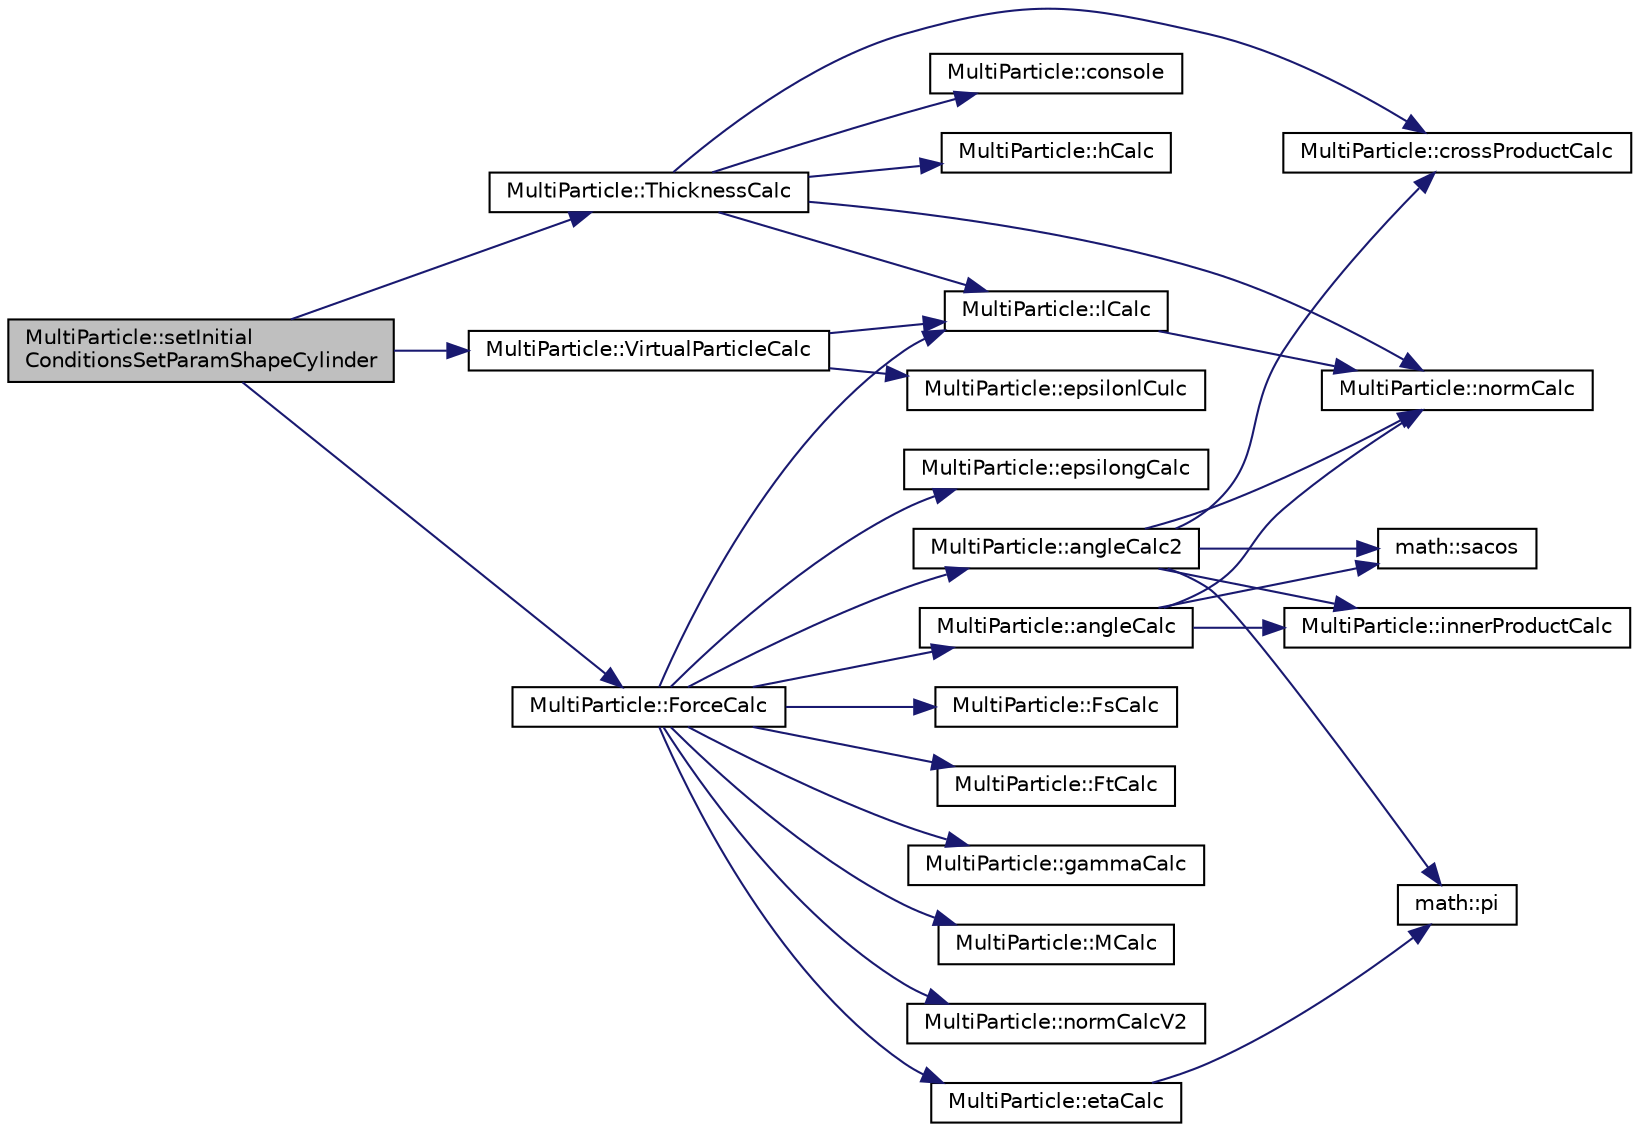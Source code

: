 digraph "MultiParticle::setInitialConditionsSetParamShapeCylinder"
{
 // LATEX_PDF_SIZE
  edge [fontname="Helvetica",fontsize="10",labelfontname="Helvetica",labelfontsize="10"];
  node [fontname="Helvetica",fontsize="10",shape=record];
  rankdir="LR";
  Node1 [label="MultiParticle::setInitial\lConditionsSetParamShapeCylinder",height=0.2,width=0.4,color="black", fillcolor="grey75", style="filled", fontcolor="black",tooltip="形状がCylinderの場合の初期値を指定する"];
  Node1 -> Node2 [color="midnightblue",fontsize="10",style="solid",fontname="Helvetica"];
  Node2 [label="MultiParticle::ForceCalc",height=0.2,width=0.4,color="black", fillcolor="white", style="filled",URL="$classMultiParticle.html#a173d54a7d555cc1fa844a0b9f77f74c6",tooltip="Calclate force per particles. (各粒子での力とそれを求めるために必要な値を計算する)"];
  Node2 -> Node3 [color="midnightblue",fontsize="10",style="solid",fontname="Helvetica"];
  Node3 [label="MultiParticle::angleCalc",height=0.2,width=0.4,color="black", fillcolor="white", style="filled",URL="$classMultiParticle.html#a1bb331b0c4656bb440072cbc55432e9d",tooltip="せん断角度 βを求める"];
  Node3 -> Node4 [color="midnightblue",fontsize="10",style="solid",fontname="Helvetica"];
  Node4 [label="MultiParticle::innerProductCalc",height=0.2,width=0.4,color="black", fillcolor="white", style="filled",URL="$classMultiParticle.html#a8de89b30f389edef9fb92c9c5d574431",tooltip="内積を計算する"];
  Node3 -> Node5 [color="midnightblue",fontsize="10",style="solid",fontname="Helvetica"];
  Node5 [label="MultiParticle::normCalc",height=0.2,width=0.4,color="black", fillcolor="white", style="filled",URL="$classMultiParticle.html#a170c3f0696ecc6d8304da90e9403be3a",tooltip="Calclate length (長さを計算する)"];
  Node3 -> Node6 [color="midnightblue",fontsize="10",style="solid",fontname="Helvetica"];
  Node6 [label="math::sacos",height=0.2,width=0.4,color="black", fillcolor="white", style="filled",URL="$namespacemath.html#a489f1ea9d876f182e9bf893091fad820",tooltip="安全なarc cos. 戻り値がnanにならない"];
  Node2 -> Node7 [color="midnightblue",fontsize="10",style="solid",fontname="Helvetica"];
  Node7 [label="MultiParticle::angleCalc2",height=0.2,width=0.4,color="black", fillcolor="white", style="filled",URL="$classMultiParticle.html#a6abb4929f11bab7a918abfd387210934",tooltip="曲げ角度 αを求める"];
  Node7 -> Node8 [color="midnightblue",fontsize="10",style="solid",fontname="Helvetica"];
  Node8 [label="MultiParticle::crossProductCalc",height=0.2,width=0.4,color="black", fillcolor="white", style="filled",URL="$classMultiParticle.html#a91bb84e5ac5b718950e0cee264f07454",tooltip="外積を計算する"];
  Node7 -> Node4 [color="midnightblue",fontsize="10",style="solid",fontname="Helvetica"];
  Node7 -> Node5 [color="midnightblue",fontsize="10",style="solid",fontname="Helvetica"];
  Node7 -> Node9 [color="midnightblue",fontsize="10",style="solid",fontname="Helvetica"];
  Node9 [label="math::pi",height=0.2,width=0.4,color="black", fillcolor="white", style="filled",URL="$namespacemath.html#adeae9e6c6f768a920a1fde06087749f3",tooltip="円周率 π"];
  Node7 -> Node6 [color="midnightblue",fontsize="10",style="solid",fontname="Helvetica"];
  Node2 -> Node10 [color="midnightblue",fontsize="10",style="solid",fontname="Helvetica"];
  Node10 [label="MultiParticle::epsilongCalc",height=0.2,width=0.4,color="black", fillcolor="white", style="filled",URL="$classMultiParticle.html#a755db62cec00c563c1f96e682626ff95",tooltip="垂直ひずみ εj(i+1/2,j)"];
  Node2 -> Node11 [color="midnightblue",fontsize="10",style="solid",fontname="Helvetica"];
  Node11 [label="MultiParticle::etaCalc",height=0.2,width=0.4,color="black", fillcolor="white", style="filled",URL="$classMultiParticle.html#af9b95cc9b9dccd99fb67abd920ce471e",tooltip="曲率 η"];
  Node11 -> Node9 [color="midnightblue",fontsize="10",style="solid",fontname="Helvetica"];
  Node2 -> Node12 [color="midnightblue",fontsize="10",style="solid",fontname="Helvetica"];
  Node12 [label="MultiParticle::FsCalc",height=0.2,width=0.4,color="black", fillcolor="white", style="filled",URL="$classMultiParticle.html#a0e777b273192dd9342220de728b5f8ef",tooltip="せん断力 Fs"];
  Node2 -> Node13 [color="midnightblue",fontsize="10",style="solid",fontname="Helvetica"];
  Node13 [label="MultiParticle::FtCalc",height=0.2,width=0.4,color="black", fillcolor="white", style="filled",URL="$classMultiParticle.html#a02ec5990d9bfa78272c17e04a202f7f5",tooltip="伸縮力 Ft"];
  Node2 -> Node14 [color="midnightblue",fontsize="10",style="solid",fontname="Helvetica"];
  Node14 [label="MultiParticle::gammaCalc",height=0.2,width=0.4,color="black", fillcolor="white", style="filled",URL="$classMultiParticle.html#a55b60a9942b4b6d301ecfe61b27a6b31",tooltip="せん断ひずみ γ"];
  Node2 -> Node15 [color="midnightblue",fontsize="10",style="solid",fontname="Helvetica"];
  Node15 [label="MultiParticle::lCalc",height=0.2,width=0.4,color="black", fillcolor="white", style="filled",URL="$classMultiParticle.html#ac68fcf2e2e776ed3c273bfd20f602347",tooltip="粒子間距離 lを求める"];
  Node15 -> Node5 [color="midnightblue",fontsize="10",style="solid",fontname="Helvetica"];
  Node2 -> Node16 [color="midnightblue",fontsize="10",style="solid",fontname="Helvetica"];
  Node16 [label="MultiParticle::MCalc",height=0.2,width=0.4,color="black", fillcolor="white", style="filled",URL="$classMultiParticle.html#a374cfccbb13bdd5a137c8b10988ac667",tooltip="曲げモーメント Mを計算する"];
  Node2 -> Node17 [color="midnightblue",fontsize="10",style="solid",fontname="Helvetica"];
  Node17 [label="MultiParticle::normCalcV2",height=0.2,width=0.4,color="black", fillcolor="white", style="filled",URL="$classMultiParticle.html#ad4881f78ea0b3bb6355fdc620ccb10b8",tooltip="vectorAとvectorBによってなすベクトルの長さを計算する"];
  Node1 -> Node18 [color="midnightblue",fontsize="10",style="solid",fontname="Helvetica"];
  Node18 [label="MultiParticle::ThicknessCalc",height=0.2,width=0.4,color="black", fillcolor="white", style="filled",URL="$classMultiParticle.html#a1f0d4f430637b0d6c54783ef39209720",tooltip=" "];
  Node18 -> Node19 [color="midnightblue",fontsize="10",style="solid",fontname="Helvetica"];
  Node19 [label="MultiParticle::console",height=0.2,width=0.4,color="black", fillcolor="white", style="filled",URL="$classMultiParticle.html#a5d0e933dc3c08e5a8daf54441c5459cd",tooltip="今どんな動作が行われたかコンソールに表示する"];
  Node18 -> Node8 [color="midnightblue",fontsize="10",style="solid",fontname="Helvetica"];
  Node18 -> Node20 [color="midnightblue",fontsize="10",style="solid",fontname="Helvetica"];
  Node20 [label="MultiParticle::hCalc",height=0.2,width=0.4,color="black", fillcolor="white", style="filled",URL="$classMultiParticle.html#a184089881fffeae35ef07336df7928f9",tooltip="膜厚h(i+1/2,j)"];
  Node18 -> Node15 [color="midnightblue",fontsize="10",style="solid",fontname="Helvetica"];
  Node18 -> Node5 [color="midnightblue",fontsize="10",style="solid",fontname="Helvetica"];
  Node1 -> Node21 [color="midnightblue",fontsize="10",style="solid",fontname="Helvetica"];
  Node21 [label="MultiParticle::VirtualParticleCalc",height=0.2,width=0.4,color="black", fillcolor="white", style="filled",URL="$classMultiParticle.html#a7181b4433949a65526844304b4932476",tooltip=" "];
  Node21 -> Node22 [color="midnightblue",fontsize="10",style="solid",fontname="Helvetica"];
  Node22 [label="MultiParticle::epsilonlCulc",height=0.2,width=0.4,color="black", fillcolor="white", style="filled",URL="$classMultiParticle.html#adaac0172867fc4e4b3d2980dccd916d7",tooltip="垂直ひずみ εを求める"];
  Node21 -> Node15 [color="midnightblue",fontsize="10",style="solid",fontname="Helvetica"];
}
